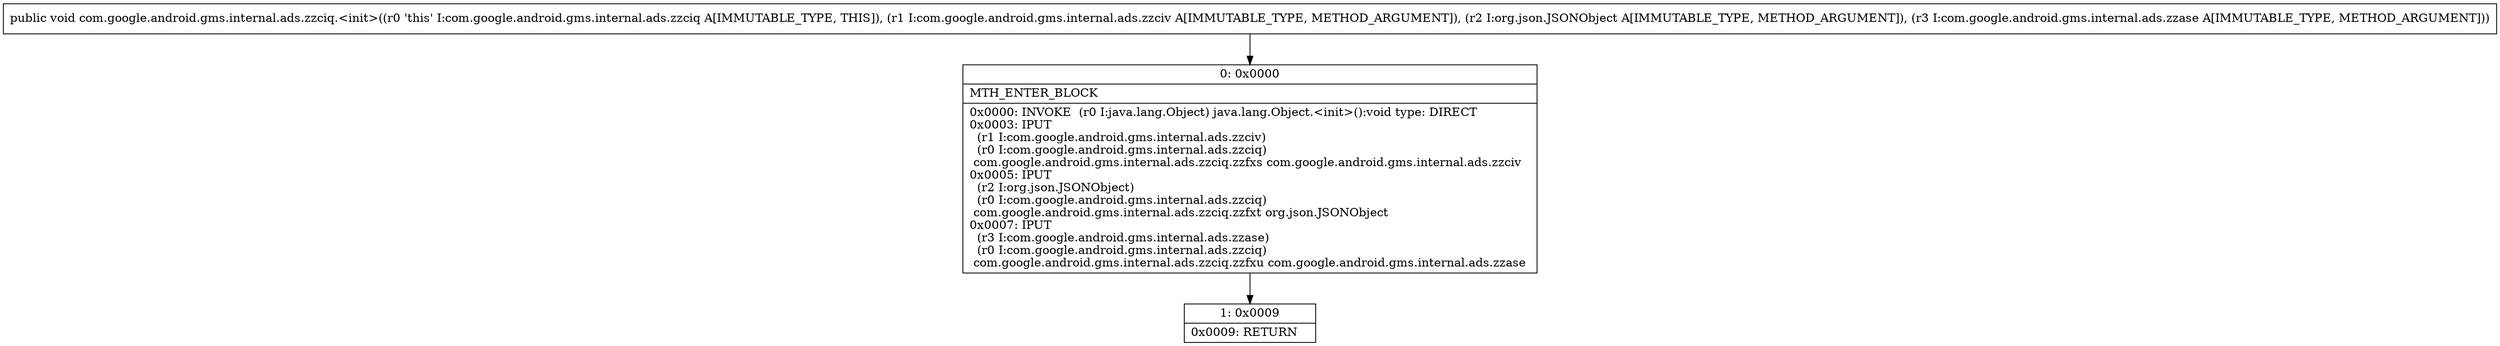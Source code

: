 digraph "CFG forcom.google.android.gms.internal.ads.zzciq.\<init\>(Lcom\/google\/android\/gms\/internal\/ads\/zzciv;Lorg\/json\/JSONObject;Lcom\/google\/android\/gms\/internal\/ads\/zzase;)V" {
Node_0 [shape=record,label="{0\:\ 0x0000|MTH_ENTER_BLOCK\l|0x0000: INVOKE  (r0 I:java.lang.Object) java.lang.Object.\<init\>():void type: DIRECT \l0x0003: IPUT  \l  (r1 I:com.google.android.gms.internal.ads.zzciv)\l  (r0 I:com.google.android.gms.internal.ads.zzciq)\l com.google.android.gms.internal.ads.zzciq.zzfxs com.google.android.gms.internal.ads.zzciv \l0x0005: IPUT  \l  (r2 I:org.json.JSONObject)\l  (r0 I:com.google.android.gms.internal.ads.zzciq)\l com.google.android.gms.internal.ads.zzciq.zzfxt org.json.JSONObject \l0x0007: IPUT  \l  (r3 I:com.google.android.gms.internal.ads.zzase)\l  (r0 I:com.google.android.gms.internal.ads.zzciq)\l com.google.android.gms.internal.ads.zzciq.zzfxu com.google.android.gms.internal.ads.zzase \l}"];
Node_1 [shape=record,label="{1\:\ 0x0009|0x0009: RETURN   \l}"];
MethodNode[shape=record,label="{public void com.google.android.gms.internal.ads.zzciq.\<init\>((r0 'this' I:com.google.android.gms.internal.ads.zzciq A[IMMUTABLE_TYPE, THIS]), (r1 I:com.google.android.gms.internal.ads.zzciv A[IMMUTABLE_TYPE, METHOD_ARGUMENT]), (r2 I:org.json.JSONObject A[IMMUTABLE_TYPE, METHOD_ARGUMENT]), (r3 I:com.google.android.gms.internal.ads.zzase A[IMMUTABLE_TYPE, METHOD_ARGUMENT])) }"];
MethodNode -> Node_0;
Node_0 -> Node_1;
}

